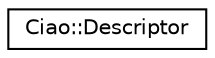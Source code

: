 digraph "Graphical Class Hierarchy"
{
  edge [fontname="Helvetica",fontsize="10",labelfontname="Helvetica",labelfontsize="10"];
  node [fontname="Helvetica",fontsize="10",shape=record];
  rankdir="LR";
  Node1 [label="Ciao::Descriptor",height=0.2,width=0.4,color="black", fillcolor="white", style="filled",URL="$d3/d64/classCiao_1_1Descriptor.html"];
}
